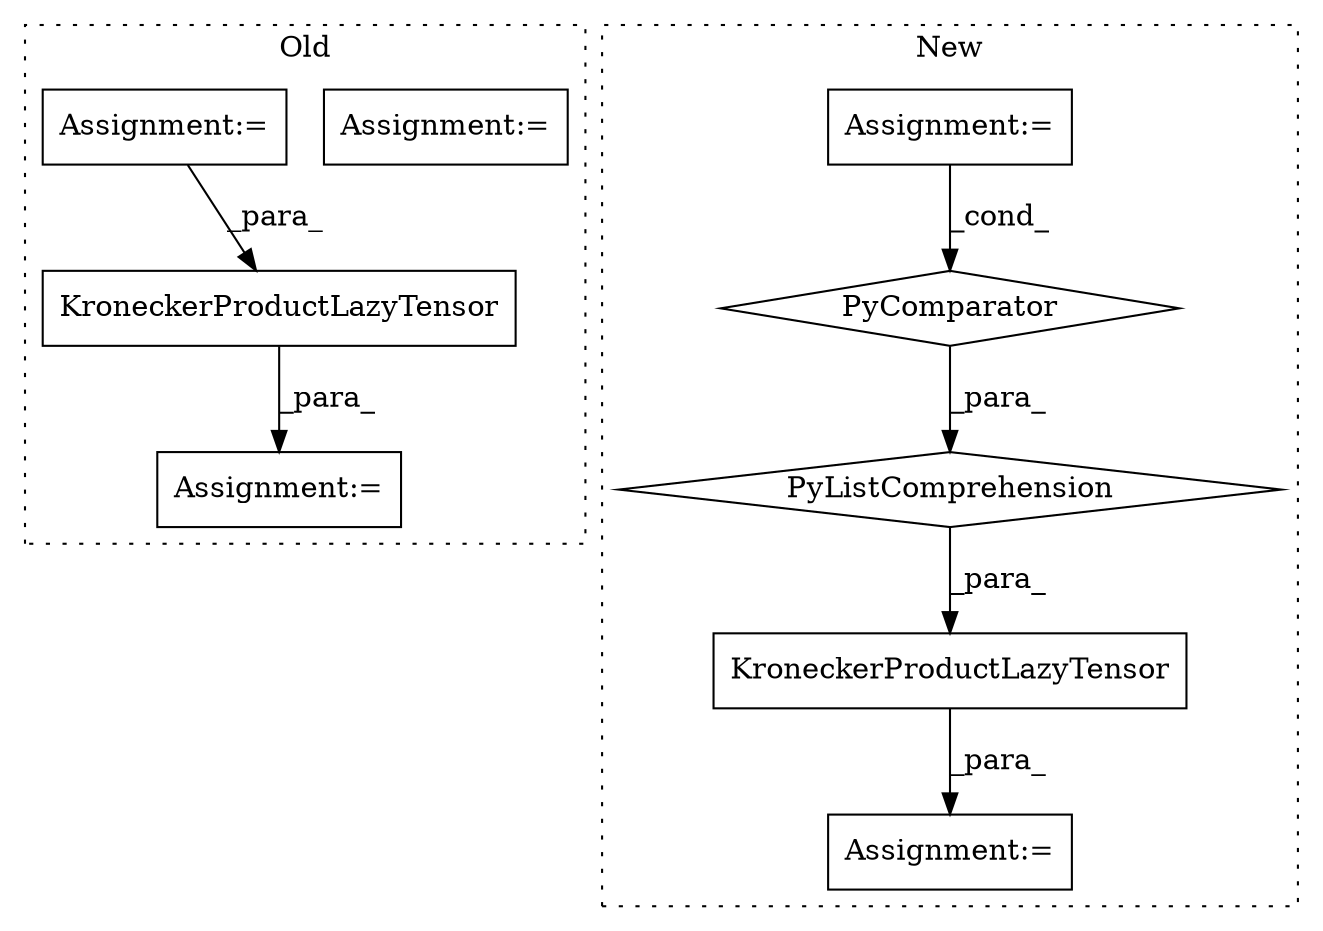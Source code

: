 digraph G {
subgraph cluster0 {
1 [label="KroneckerProductLazyTensor" a="32" s="6441,6512" l="27,1" shape="box"];
4 [label="Assignment:=" a="7" s="6440" l="1" shape="box"];
8 [label="Assignment:=" a="7" s="6351" l="1" shape="box"];
9 [label="Assignment:=" a="7" s="6166" l="1" shape="box"];
label = "Old";
style="dotted";
}
subgraph cluster1 {
2 [label="KroneckerProductLazyTensor" a="32" s="2369,2534" l="38,-5" shape="box"];
3 [label="Assignment:=" a="7" s="2368" l="1" shape="box"];
5 [label="Assignment:=" a="7" s="2493" l="33" shape="box"];
6 [label="PyListComprehension" a="109" s="2407" l="127" shape="diamond"];
7 [label="PyComparator" a="113" s="2493" l="33" shape="diamond"];
label = "New";
style="dotted";
}
1 -> 4 [label="_para_"];
2 -> 3 [label="_para_"];
5 -> 7 [label="_cond_"];
6 -> 2 [label="_para_"];
7 -> 6 [label="_para_"];
9 -> 1 [label="_para_"];
}
